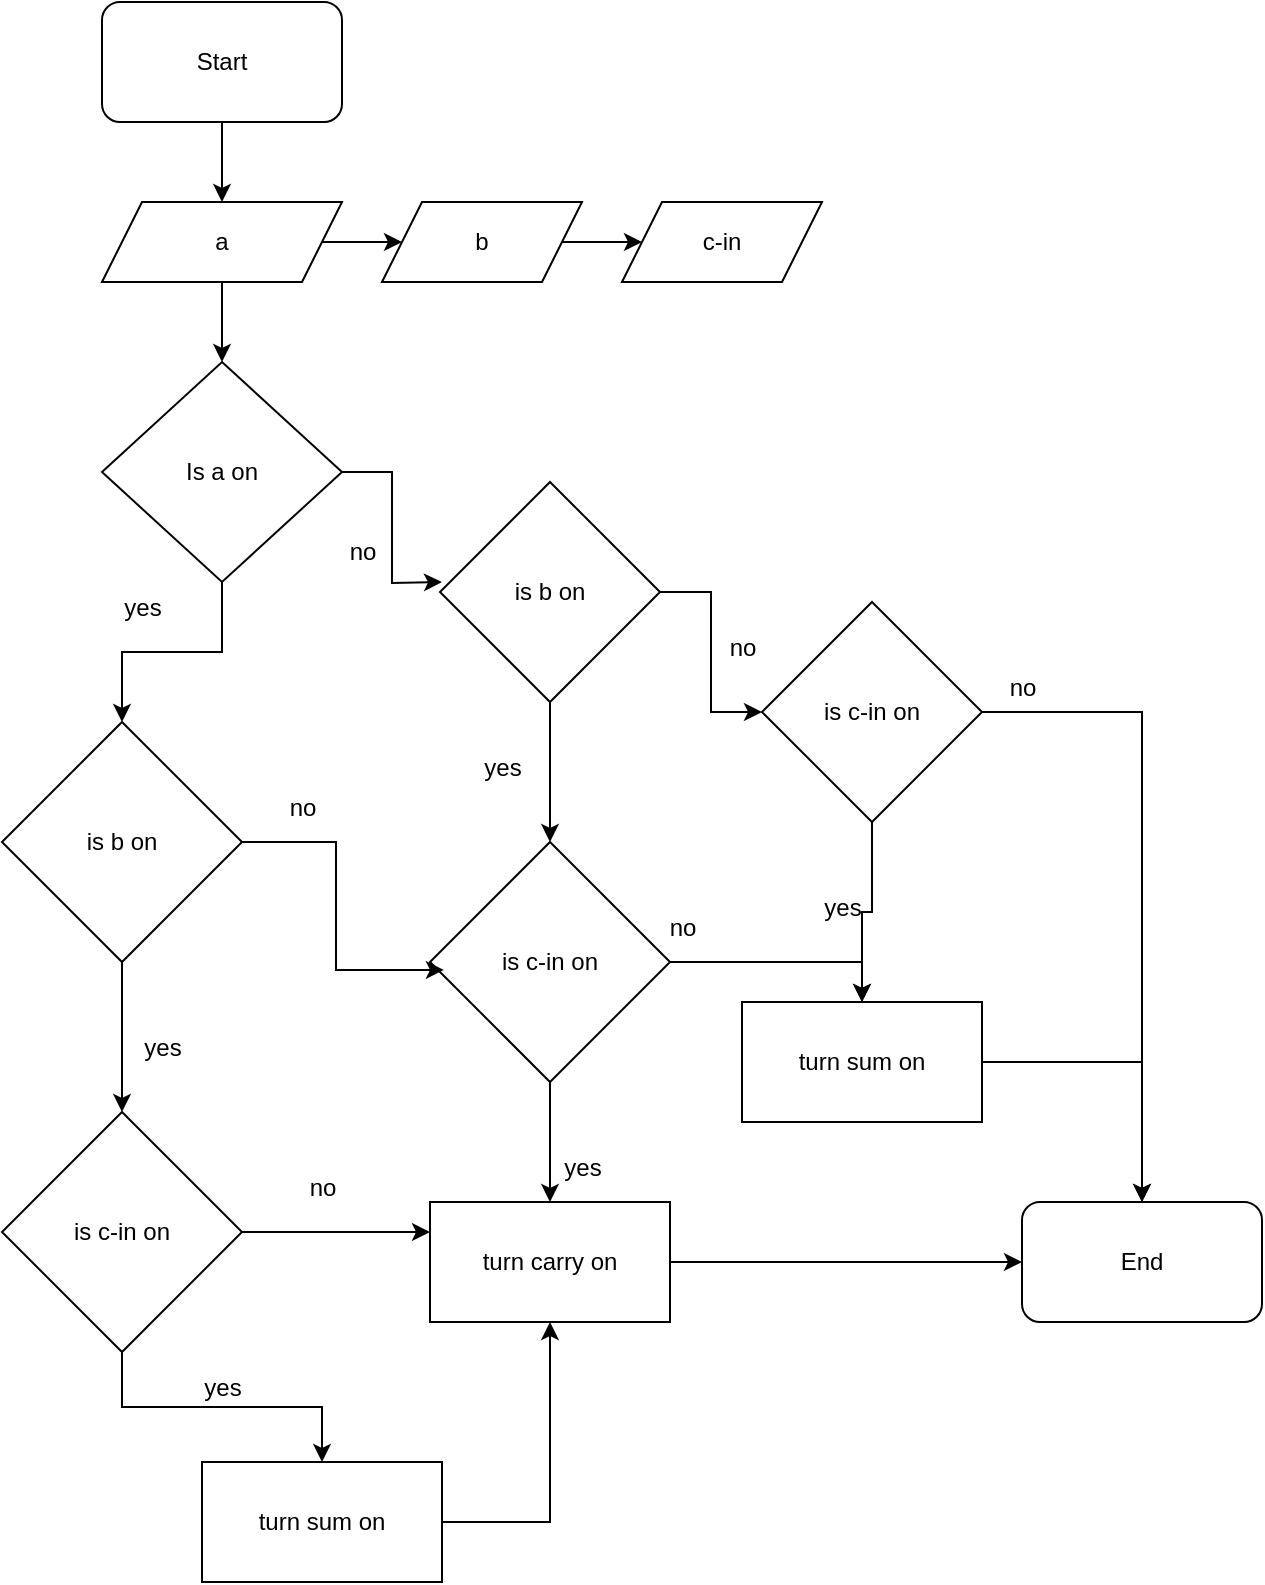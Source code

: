 <mxfile version="23.1.5" type="device">
  <diagram id="C5RBs43oDa-KdzZeNtuy" name="Page-1">
    <mxGraphModel dx="1604" dy="843" grid="1" gridSize="10" guides="1" tooltips="1" connect="1" arrows="1" fold="1" page="1" pageScale="1" pageWidth="827" pageHeight="1169" math="0" shadow="0">
      <root>
        <mxCell id="WIyWlLk6GJQsqaUBKTNV-0" />
        <mxCell id="WIyWlLk6GJQsqaUBKTNV-1" parent="WIyWlLk6GJQsqaUBKTNV-0" />
        <mxCell id="_t1NfkofJrGaUivoqHSv-5" style="edgeStyle=orthogonalEdgeStyle;rounded=0;orthogonalLoop=1;jettySize=auto;html=1;exitX=0.5;exitY=1;exitDx=0;exitDy=0;entryX=0.5;entryY=0;entryDx=0;entryDy=0;" parent="WIyWlLk6GJQsqaUBKTNV-1" source="_t1NfkofJrGaUivoqHSv-0" target="_t1NfkofJrGaUivoqHSv-2" edge="1">
          <mxGeometry relative="1" as="geometry" />
        </mxCell>
        <mxCell id="_t1NfkofJrGaUivoqHSv-0" value="Start" style="rounded=1;whiteSpace=wrap;html=1;" parent="WIyWlLk6GJQsqaUBKTNV-1" vertex="1">
          <mxGeometry x="190" y="30" width="120" height="60" as="geometry" />
        </mxCell>
        <mxCell id="_t1NfkofJrGaUivoqHSv-8" style="edgeStyle=orthogonalEdgeStyle;rounded=0;orthogonalLoop=1;jettySize=auto;html=1;entryX=0.5;entryY=0;entryDx=0;entryDy=0;" parent="WIyWlLk6GJQsqaUBKTNV-1" source="_t1NfkofJrGaUivoqHSv-1" target="_t1NfkofJrGaUivoqHSv-7" edge="1">
          <mxGeometry relative="1" as="geometry" />
        </mxCell>
        <mxCell id="_t1NfkofJrGaUivoqHSv-15" style="edgeStyle=orthogonalEdgeStyle;rounded=0;orthogonalLoop=1;jettySize=auto;html=1;" parent="WIyWlLk6GJQsqaUBKTNV-1" source="_t1NfkofJrGaUivoqHSv-1" edge="1">
          <mxGeometry relative="1" as="geometry">
            <mxPoint x="360" y="320" as="targetPoint" />
          </mxGeometry>
        </mxCell>
        <mxCell id="_t1NfkofJrGaUivoqHSv-1" value="Is a on" style="rhombus;whiteSpace=wrap;html=1;" parent="WIyWlLk6GJQsqaUBKTNV-1" vertex="1">
          <mxGeometry x="190" y="210" width="120" height="110" as="geometry" />
        </mxCell>
        <mxCell id="_t1NfkofJrGaUivoqHSv-4" style="edgeStyle=orthogonalEdgeStyle;rounded=0;orthogonalLoop=1;jettySize=auto;html=1;exitX=1;exitY=0.5;exitDx=0;exitDy=0;" parent="WIyWlLk6GJQsqaUBKTNV-1" source="_t1NfkofJrGaUivoqHSv-2" target="_t1NfkofJrGaUivoqHSv-3" edge="1">
          <mxGeometry relative="1" as="geometry" />
        </mxCell>
        <mxCell id="_t1NfkofJrGaUivoqHSv-6" style="edgeStyle=orthogonalEdgeStyle;rounded=0;orthogonalLoop=1;jettySize=auto;html=1;" parent="WIyWlLk6GJQsqaUBKTNV-1" source="_t1NfkofJrGaUivoqHSv-2" edge="1">
          <mxGeometry relative="1" as="geometry">
            <mxPoint x="250" y="210" as="targetPoint" />
          </mxGeometry>
        </mxCell>
        <mxCell id="_t1NfkofJrGaUivoqHSv-2" value="a" style="shape=parallelogram;perimeter=parallelogramPerimeter;whiteSpace=wrap;html=1;fixedSize=1;" parent="WIyWlLk6GJQsqaUBKTNV-1" vertex="1">
          <mxGeometry x="190" y="130" width="120" height="40" as="geometry" />
        </mxCell>
        <mxCell id="hGA9iaLCLG296x1-T0DJ-2" style="edgeStyle=orthogonalEdgeStyle;rounded=0;orthogonalLoop=1;jettySize=auto;html=1;" edge="1" parent="WIyWlLk6GJQsqaUBKTNV-1" source="_t1NfkofJrGaUivoqHSv-3" target="hGA9iaLCLG296x1-T0DJ-1">
          <mxGeometry relative="1" as="geometry" />
        </mxCell>
        <mxCell id="_t1NfkofJrGaUivoqHSv-3" value="b" style="shape=parallelogram;perimeter=parallelogramPerimeter;whiteSpace=wrap;html=1;fixedSize=1;" parent="WIyWlLk6GJQsqaUBKTNV-1" vertex="1">
          <mxGeometry x="330" y="130" width="100" height="40" as="geometry" />
        </mxCell>
        <mxCell id="wd_kDftiUYhndAeXtYSq-45" style="edgeStyle=orthogonalEdgeStyle;rounded=0;orthogonalLoop=1;jettySize=auto;html=1;exitX=0.5;exitY=1;exitDx=0;exitDy=0;entryX=0.5;entryY=0;entryDx=0;entryDy=0;" parent="WIyWlLk6GJQsqaUBKTNV-1" source="_t1NfkofJrGaUivoqHSv-7" target="wd_kDftiUYhndAeXtYSq-43" edge="1">
          <mxGeometry relative="1" as="geometry" />
        </mxCell>
        <mxCell id="_t1NfkofJrGaUivoqHSv-7" value="is b on" style="rhombus;whiteSpace=wrap;html=1;" parent="WIyWlLk6GJQsqaUBKTNV-1" vertex="1">
          <mxGeometry x="140" y="390" width="120" height="120" as="geometry" />
        </mxCell>
        <mxCell id="_t1NfkofJrGaUivoqHSv-9" value="yes" style="text;html=1;align=center;verticalAlign=middle;resizable=0;points=[];autosize=1;strokeColor=none;fillColor=none;" parent="WIyWlLk6GJQsqaUBKTNV-1" vertex="1">
          <mxGeometry x="190" y="318" width="40" height="30" as="geometry" />
        </mxCell>
        <mxCell id="wd_kDftiUYhndAeXtYSq-20" style="edgeStyle=orthogonalEdgeStyle;rounded=0;orthogonalLoop=1;jettySize=auto;html=1;exitX=1;exitY=0.5;exitDx=0;exitDy=0;" parent="WIyWlLk6GJQsqaUBKTNV-1" source="_t1NfkofJrGaUivoqHSv-16" target="wd_kDftiUYhndAeXtYSq-19" edge="1">
          <mxGeometry relative="1" as="geometry" />
        </mxCell>
        <mxCell id="wd_kDftiUYhndAeXtYSq-31" style="edgeStyle=orthogonalEdgeStyle;rounded=0;orthogonalLoop=1;jettySize=auto;html=1;" parent="WIyWlLk6GJQsqaUBKTNV-1" source="_t1NfkofJrGaUivoqHSv-16" edge="1">
          <mxGeometry relative="1" as="geometry">
            <mxPoint x="414" y="450" as="targetPoint" />
          </mxGeometry>
        </mxCell>
        <mxCell id="_t1NfkofJrGaUivoqHSv-16" value="is b on" style="rhombus;whiteSpace=wrap;html=1;" parent="WIyWlLk6GJQsqaUBKTNV-1" vertex="1">
          <mxGeometry x="359" y="270" width="110" height="110" as="geometry" />
        </mxCell>
        <mxCell id="_t1NfkofJrGaUivoqHSv-17" value="no" style="text;html=1;align=center;verticalAlign=middle;resizable=0;points=[];autosize=1;strokeColor=none;fillColor=none;" parent="WIyWlLk6GJQsqaUBKTNV-1" vertex="1">
          <mxGeometry x="300" y="290" width="40" height="30" as="geometry" />
        </mxCell>
        <mxCell id="_t1NfkofJrGaUivoqHSv-25" value="yes" style="text;html=1;align=center;verticalAlign=middle;resizable=0;points=[];autosize=1;strokeColor=none;fillColor=none;" parent="WIyWlLk6GJQsqaUBKTNV-1" vertex="1">
          <mxGeometry x="370" y="398" width="40" height="30" as="geometry" />
        </mxCell>
        <mxCell id="wd_kDftiUYhndAeXtYSq-23" style="edgeStyle=orthogonalEdgeStyle;rounded=0;orthogonalLoop=1;jettySize=auto;html=1;entryX=0.5;entryY=0;entryDx=0;entryDy=0;" parent="WIyWlLk6GJQsqaUBKTNV-1" source="wd_kDftiUYhndAeXtYSq-19" target="wd_kDftiUYhndAeXtYSq-22" edge="1">
          <mxGeometry relative="1" as="geometry" />
        </mxCell>
        <mxCell id="wd_kDftiUYhndAeXtYSq-27" style="edgeStyle=orthogonalEdgeStyle;rounded=0;orthogonalLoop=1;jettySize=auto;html=1;exitX=0.5;exitY=1;exitDx=0;exitDy=0;entryX=0.5;entryY=0;entryDx=0;entryDy=0;" parent="WIyWlLk6GJQsqaUBKTNV-1" source="wd_kDftiUYhndAeXtYSq-19" target="wd_kDftiUYhndAeXtYSq-26" edge="1">
          <mxGeometry relative="1" as="geometry" />
        </mxCell>
        <mxCell id="wd_kDftiUYhndAeXtYSq-19" value="is c-in on" style="rhombus;whiteSpace=wrap;html=1;" parent="WIyWlLk6GJQsqaUBKTNV-1" vertex="1">
          <mxGeometry x="520" y="330" width="110" height="110" as="geometry" />
        </mxCell>
        <mxCell id="wd_kDftiUYhndAeXtYSq-21" value="no" style="text;html=1;align=center;verticalAlign=middle;resizable=0;points=[];autosize=1;strokeColor=none;fillColor=none;" parent="WIyWlLk6GJQsqaUBKTNV-1" vertex="1">
          <mxGeometry x="490" y="338" width="40" height="30" as="geometry" />
        </mxCell>
        <mxCell id="wd_kDftiUYhndAeXtYSq-22" value="End" style="rounded=1;whiteSpace=wrap;html=1;" parent="WIyWlLk6GJQsqaUBKTNV-1" vertex="1">
          <mxGeometry x="650" y="630" width="120" height="60" as="geometry" />
        </mxCell>
        <mxCell id="wd_kDftiUYhndAeXtYSq-25" value="no" style="text;html=1;align=center;verticalAlign=middle;resizable=0;points=[];autosize=1;strokeColor=none;fillColor=none;" parent="WIyWlLk6GJQsqaUBKTNV-1" vertex="1">
          <mxGeometry x="630" y="358" width="40" height="30" as="geometry" />
        </mxCell>
        <mxCell id="wd_kDftiUYhndAeXtYSq-39" style="edgeStyle=orthogonalEdgeStyle;rounded=0;orthogonalLoop=1;jettySize=auto;html=1;exitX=1;exitY=0.5;exitDx=0;exitDy=0;entryX=0.5;entryY=0;entryDx=0;entryDy=0;" parent="WIyWlLk6GJQsqaUBKTNV-1" source="wd_kDftiUYhndAeXtYSq-26" target="wd_kDftiUYhndAeXtYSq-22" edge="1">
          <mxGeometry relative="1" as="geometry" />
        </mxCell>
        <mxCell id="wd_kDftiUYhndAeXtYSq-26" value="turn sum on" style="whiteSpace=wrap;html=1;" parent="WIyWlLk6GJQsqaUBKTNV-1" vertex="1">
          <mxGeometry x="510" y="530" width="120" height="60" as="geometry" />
        </mxCell>
        <mxCell id="wd_kDftiUYhndAeXtYSq-28" value="yes" style="text;html=1;align=center;verticalAlign=middle;resizable=0;points=[];autosize=1;strokeColor=none;fillColor=none;" parent="WIyWlLk6GJQsqaUBKTNV-1" vertex="1">
          <mxGeometry x="540" y="468" width="40" height="30" as="geometry" />
        </mxCell>
        <mxCell id="wd_kDftiUYhndAeXtYSq-33" style="edgeStyle=orthogonalEdgeStyle;rounded=0;orthogonalLoop=1;jettySize=auto;html=1;entryX=0.5;entryY=0;entryDx=0;entryDy=0;" parent="WIyWlLk6GJQsqaUBKTNV-1" source="wd_kDftiUYhndAeXtYSq-32" target="wd_kDftiUYhndAeXtYSq-26" edge="1">
          <mxGeometry relative="1" as="geometry" />
        </mxCell>
        <mxCell id="wd_kDftiUYhndAeXtYSq-37" style="edgeStyle=orthogonalEdgeStyle;rounded=0;orthogonalLoop=1;jettySize=auto;html=1;" parent="WIyWlLk6GJQsqaUBKTNV-1" source="wd_kDftiUYhndAeXtYSq-32" target="wd_kDftiUYhndAeXtYSq-36" edge="1">
          <mxGeometry relative="1" as="geometry" />
        </mxCell>
        <mxCell id="wd_kDftiUYhndAeXtYSq-32" value="is c-in on" style="rhombus;whiteSpace=wrap;html=1;" parent="WIyWlLk6GJQsqaUBKTNV-1" vertex="1">
          <mxGeometry x="354" y="450" width="120" height="120" as="geometry" />
        </mxCell>
        <mxCell id="wd_kDftiUYhndAeXtYSq-34" value="no" style="text;html=1;align=center;verticalAlign=middle;resizable=0;points=[];autosize=1;strokeColor=none;fillColor=none;" parent="WIyWlLk6GJQsqaUBKTNV-1" vertex="1">
          <mxGeometry x="460" y="478" width="40" height="30" as="geometry" />
        </mxCell>
        <mxCell id="wd_kDftiUYhndAeXtYSq-40" style="edgeStyle=orthogonalEdgeStyle;rounded=0;orthogonalLoop=1;jettySize=auto;html=1;" parent="WIyWlLk6GJQsqaUBKTNV-1" source="wd_kDftiUYhndAeXtYSq-36" target="wd_kDftiUYhndAeXtYSq-22" edge="1">
          <mxGeometry relative="1" as="geometry" />
        </mxCell>
        <mxCell id="wd_kDftiUYhndAeXtYSq-36" value="turn carry on" style="whiteSpace=wrap;html=1;" parent="WIyWlLk6GJQsqaUBKTNV-1" vertex="1">
          <mxGeometry x="354" y="630" width="120" height="60" as="geometry" />
        </mxCell>
        <mxCell id="wd_kDftiUYhndAeXtYSq-38" value="yes" style="text;html=1;align=center;verticalAlign=middle;resizable=0;points=[];autosize=1;strokeColor=none;fillColor=none;" parent="WIyWlLk6GJQsqaUBKTNV-1" vertex="1">
          <mxGeometry x="410" y="598" width="40" height="30" as="geometry" />
        </mxCell>
        <mxCell id="wd_kDftiUYhndAeXtYSq-41" style="edgeStyle=orthogonalEdgeStyle;rounded=0;orthogonalLoop=1;jettySize=auto;html=1;entryX=0.058;entryY=0.533;entryDx=0;entryDy=0;entryPerimeter=0;" parent="WIyWlLk6GJQsqaUBKTNV-1" source="_t1NfkofJrGaUivoqHSv-7" target="wd_kDftiUYhndAeXtYSq-32" edge="1">
          <mxGeometry relative="1" as="geometry" />
        </mxCell>
        <mxCell id="wd_kDftiUYhndAeXtYSq-42" value="no" style="text;html=1;align=center;verticalAlign=middle;resizable=0;points=[];autosize=1;strokeColor=none;fillColor=none;" parent="WIyWlLk6GJQsqaUBKTNV-1" vertex="1">
          <mxGeometry x="270" y="418" width="40" height="30" as="geometry" />
        </mxCell>
        <mxCell id="wd_kDftiUYhndAeXtYSq-47" style="edgeStyle=orthogonalEdgeStyle;rounded=0;orthogonalLoop=1;jettySize=auto;html=1;exitX=1;exitY=0.5;exitDx=0;exitDy=0;entryX=0;entryY=0.25;entryDx=0;entryDy=0;" parent="WIyWlLk6GJQsqaUBKTNV-1" source="wd_kDftiUYhndAeXtYSq-43" target="wd_kDftiUYhndAeXtYSq-36" edge="1">
          <mxGeometry relative="1" as="geometry" />
        </mxCell>
        <mxCell id="wd_kDftiUYhndAeXtYSq-50" style="edgeStyle=orthogonalEdgeStyle;rounded=0;orthogonalLoop=1;jettySize=auto;html=1;exitX=0.5;exitY=1;exitDx=0;exitDy=0;" parent="WIyWlLk6GJQsqaUBKTNV-1" source="wd_kDftiUYhndAeXtYSq-43" target="wd_kDftiUYhndAeXtYSq-49" edge="1">
          <mxGeometry relative="1" as="geometry" />
        </mxCell>
        <mxCell id="wd_kDftiUYhndAeXtYSq-43" value="is c-in on" style="rhombus;whiteSpace=wrap;html=1;" parent="WIyWlLk6GJQsqaUBKTNV-1" vertex="1">
          <mxGeometry x="140" y="585" width="120" height="120" as="geometry" />
        </mxCell>
        <mxCell id="wd_kDftiUYhndAeXtYSq-46" value="yes" style="text;html=1;align=center;verticalAlign=middle;resizable=0;points=[];autosize=1;strokeColor=none;fillColor=none;" parent="WIyWlLk6GJQsqaUBKTNV-1" vertex="1">
          <mxGeometry x="200" y="538" width="40" height="30" as="geometry" />
        </mxCell>
        <mxCell id="wd_kDftiUYhndAeXtYSq-48" value="no" style="text;html=1;align=center;verticalAlign=middle;resizable=0;points=[];autosize=1;strokeColor=none;fillColor=none;" parent="WIyWlLk6GJQsqaUBKTNV-1" vertex="1">
          <mxGeometry x="280" y="608" width="40" height="30" as="geometry" />
        </mxCell>
        <mxCell id="wd_kDftiUYhndAeXtYSq-51" style="edgeStyle=orthogonalEdgeStyle;rounded=0;orthogonalLoop=1;jettySize=auto;html=1;exitX=1;exitY=0.5;exitDx=0;exitDy=0;entryX=0.5;entryY=1;entryDx=0;entryDy=0;" parent="WIyWlLk6GJQsqaUBKTNV-1" source="wd_kDftiUYhndAeXtYSq-49" target="wd_kDftiUYhndAeXtYSq-36" edge="1">
          <mxGeometry relative="1" as="geometry" />
        </mxCell>
        <mxCell id="wd_kDftiUYhndAeXtYSq-49" value="turn sum on" style="whiteSpace=wrap;html=1;" parent="WIyWlLk6GJQsqaUBKTNV-1" vertex="1">
          <mxGeometry x="240" y="760" width="120" height="60" as="geometry" />
        </mxCell>
        <mxCell id="wd_kDftiUYhndAeXtYSq-52" value="yes" style="text;html=1;align=center;verticalAlign=middle;resizable=0;points=[];autosize=1;strokeColor=none;fillColor=none;" parent="WIyWlLk6GJQsqaUBKTNV-1" vertex="1">
          <mxGeometry x="230" y="708" width="40" height="30" as="geometry" />
        </mxCell>
        <mxCell id="hGA9iaLCLG296x1-T0DJ-1" value="c-in" style="shape=parallelogram;perimeter=parallelogramPerimeter;whiteSpace=wrap;html=1;fixedSize=1;" vertex="1" parent="WIyWlLk6GJQsqaUBKTNV-1">
          <mxGeometry x="450" y="130" width="100" height="40" as="geometry" />
        </mxCell>
      </root>
    </mxGraphModel>
  </diagram>
</mxfile>
